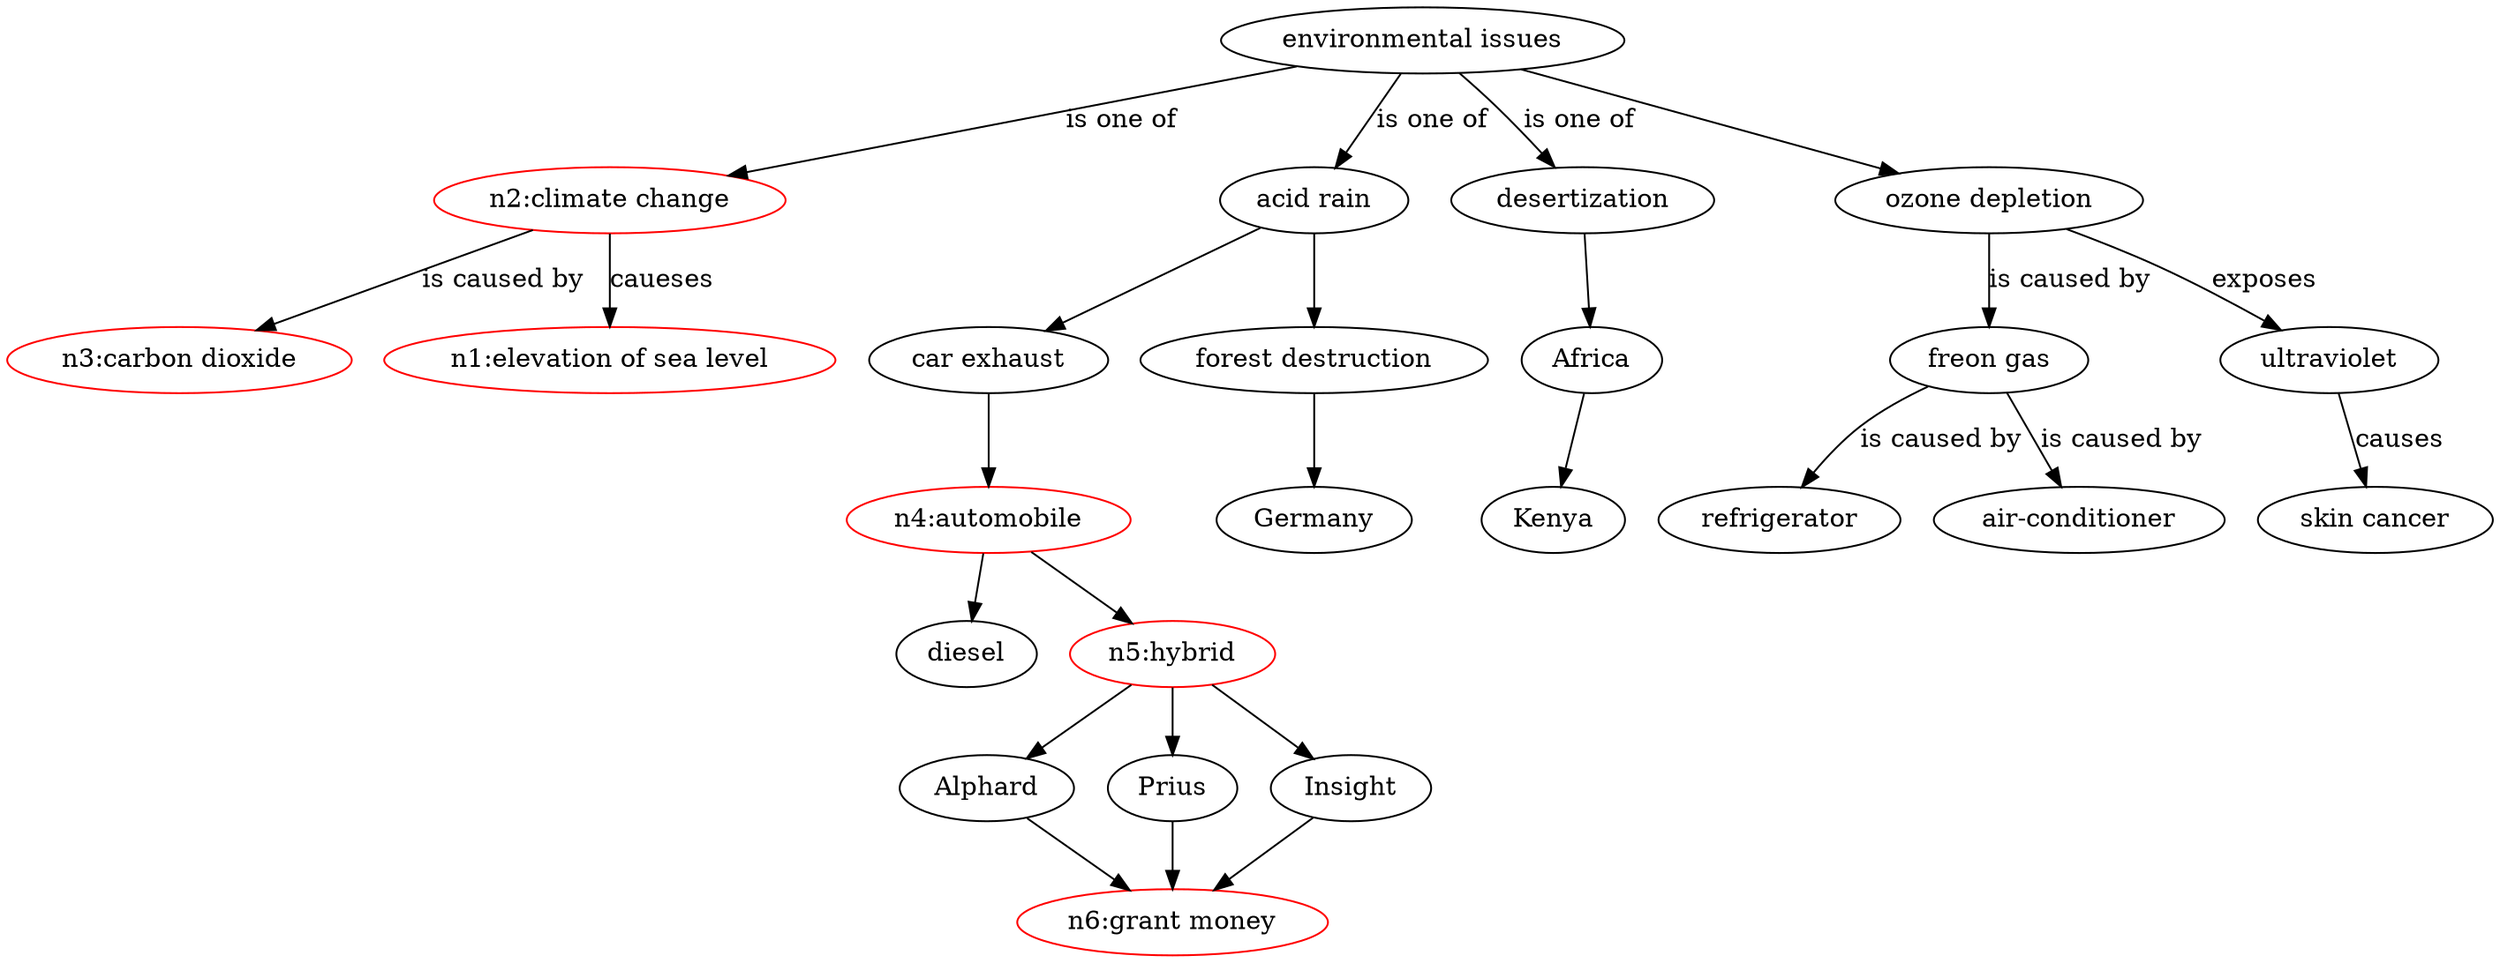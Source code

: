 /* csub018_s_en_1_pre  */
digraph G {
id0 [label="environmental issues"]

id1 [label="n2:climate change"] [color="#FF0000"]
id2 [label="n3:carbon dioxide"] [color="#FF0000"]
id3 [label="n1:elevation of sea level"] [color="#FF0000"]
id4 [label="acid rain"]
id5 [label="car exhaust"]
id6 [label="n4:automobile"] [color="#FF0000"]
id7 [label="diesel"]
id8 [label="n5:hybrid"] [color="#FF0000"]
id9 [label="Alphard"]
id10 [label="Prius"]
id11 [label="Insight"]
id12 [label="n6:grant money"] [color="#FF0000"]
id13 [label="forest destruction"]
id14 [label="Germany"]
id0 -> id1 [label="is one of"]
id1 -> id2 [label="is caused by"]
id1 -> id3 [label="caueses"]
id0 -> id4 [label="is one of"]
id4 -> id5
id5 -> id6
id6 -> id7
id6 -> id8
id8 -> id9
id8 -> id10
id8 -> id11
id9 -> id12
id10 -> id12
id11 -> id12
id4 -> id13
id13 -> id14

id15 [label="desertization"]
id16 [label="Africa"]
id17 [label="Kenya"]
id18 [label="ozone depletion"]
id19 [label="freon gas"]
id20 [label="refrigerator"]
id21 [label="air-conditioner"]
id22 [label="ultraviolet"]
id23 [label="skin cancer"]
id0 -> id15 [label="is one of"]
id15 -> id16
id16 -> id17
id0 -> id18
id18 -> id19 [label="is caused by"]
id19 -> id20 [label="is caused by"]
id19 -> id21 [label="is caused by"]
id18 -> id22 [label="exposes"]
id22 -> id23 [label="causes"]

}
